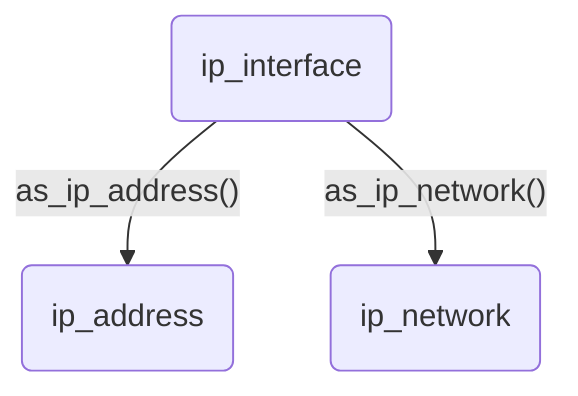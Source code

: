 graph TD
  A(ip_interface) -->|"as_ip_address()"| B(ip_address)
  A -->|"as_ip_network()"| C(ip_network)